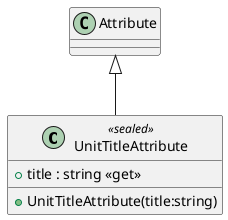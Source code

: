 @startuml
class UnitTitleAttribute <<sealed>> {
    + UnitTitleAttribute(title:string)
    + title : string <<get>>
}
Attribute <|-- UnitTitleAttribute
@enduml
